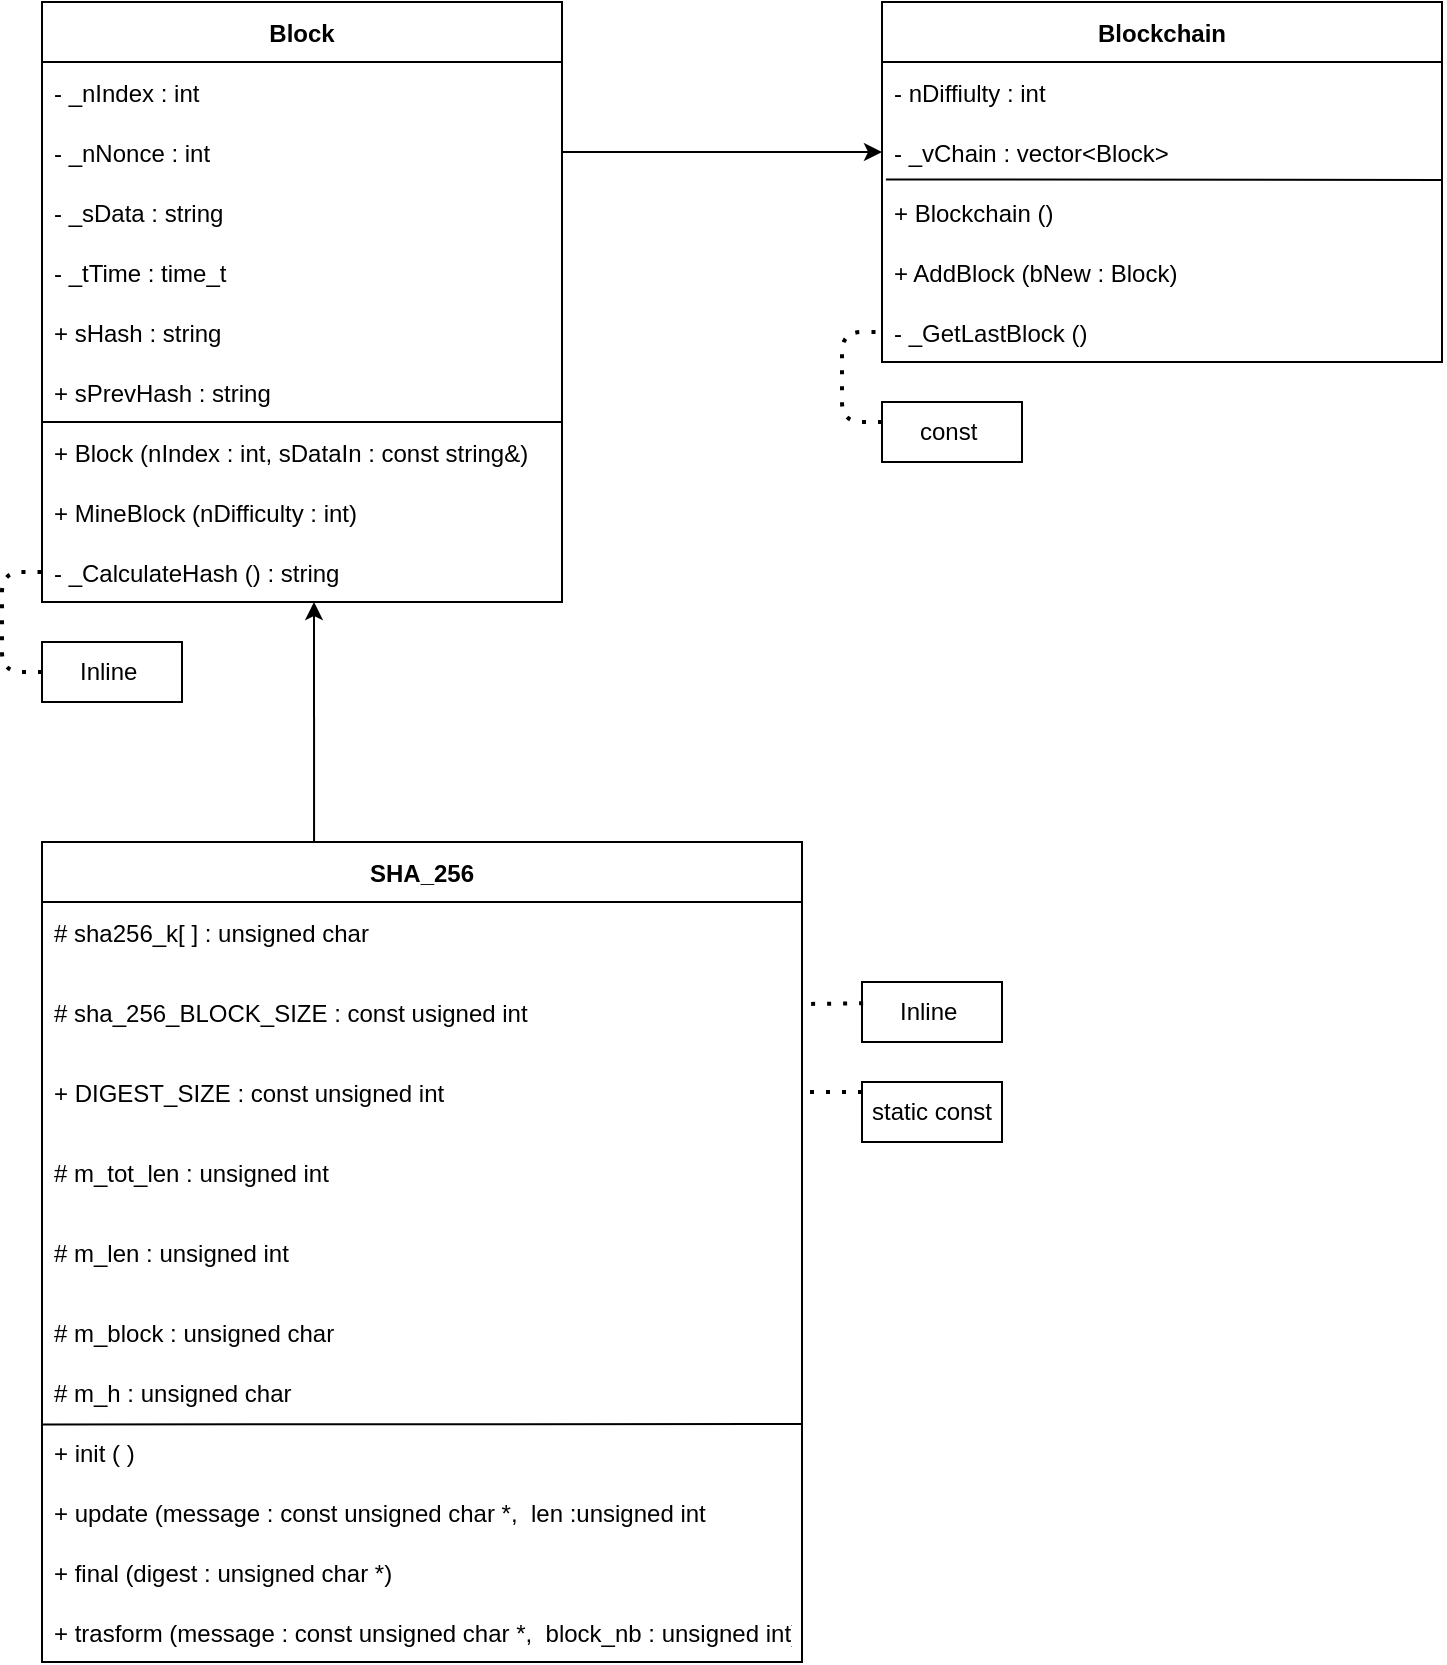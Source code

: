 <mxfile>
    <diagram id="zZce_1jZg9lnqYKlwIHB" name="Pagina-1">
        <mxGraphModel dx="800" dy="499" grid="1" gridSize="10" guides="1" tooltips="1" connect="1" arrows="1" fold="1" page="1" pageScale="1" pageWidth="827" pageHeight="1169" math="0" shadow="0">
            <root>
                <mxCell id="0"/>
                <mxCell id="1" parent="0"/>
                <mxCell id="2" value="Block" style="swimlane;fontStyle=1;childLayout=stackLayout;horizontal=1;startSize=30;horizontalStack=0;resizeParent=1;resizeParentMax=0;resizeLast=0;collapsible=1;marginBottom=0;" vertex="1" parent="1">
                    <mxGeometry x="60" y="240" width="260" height="300" as="geometry"/>
                </mxCell>
                <mxCell id="3" value="- _nIndex : int" style="text;strokeColor=none;fillColor=none;align=left;verticalAlign=middle;spacingLeft=4;spacingRight=4;overflow=hidden;points=[[0,0.5],[1,0.5]];portConstraint=eastwest;rotatable=0;" vertex="1" parent="2">
                    <mxGeometry y="30" width="260" height="30" as="geometry"/>
                </mxCell>
                <mxCell id="4" value="- _nNonce : int" style="text;strokeColor=none;fillColor=none;align=left;verticalAlign=middle;spacingLeft=4;spacingRight=4;overflow=hidden;points=[[0,0.5],[1,0.5]];portConstraint=eastwest;rotatable=0;" vertex="1" parent="2">
                    <mxGeometry y="60" width="260" height="30" as="geometry"/>
                </mxCell>
                <mxCell id="7" value="- _sData : string" style="text;strokeColor=none;fillColor=none;align=left;verticalAlign=middle;spacingLeft=4;spacingRight=4;overflow=hidden;points=[[0,0.5],[1,0.5]];portConstraint=eastwest;rotatable=0;" vertex="1" parent="2">
                    <mxGeometry y="90" width="260" height="30" as="geometry"/>
                </mxCell>
                <mxCell id="8" value="- _tTime : time_t" style="text;strokeColor=none;fillColor=none;align=left;verticalAlign=middle;spacingLeft=4;spacingRight=4;overflow=hidden;points=[[0,0.5],[1,0.5]];portConstraint=eastwest;rotatable=0;" vertex="1" parent="2">
                    <mxGeometry y="120" width="260" height="30" as="geometry"/>
                </mxCell>
                <mxCell id="9" value="+ sHash : string" style="text;strokeColor=none;fillColor=none;align=left;verticalAlign=middle;spacingLeft=4;spacingRight=4;overflow=hidden;points=[[0,0.5],[1,0.5]];portConstraint=eastwest;rotatable=0;" vertex="1" parent="2">
                    <mxGeometry y="150" width="260" height="30" as="geometry"/>
                </mxCell>
                <mxCell id="10" value="+ sPrevHash : string" style="text;strokeColor=none;fillColor=none;align=left;verticalAlign=middle;spacingLeft=4;spacingRight=4;overflow=hidden;points=[[0,0.5],[1,0.5]];portConstraint=eastwest;rotatable=0;" vertex="1" parent="2">
                    <mxGeometry y="180" width="260" height="30" as="geometry"/>
                </mxCell>
                <mxCell id="11" value="+ Block (nIndex : int, sDataIn : const string&amp;)" style="text;strokeColor=none;fillColor=none;align=left;verticalAlign=middle;spacingLeft=4;spacingRight=4;overflow=hidden;points=[[0,0.5],[1,0.5]];portConstraint=eastwest;rotatable=0;" vertex="1" parent="2">
                    <mxGeometry y="210" width="260" height="30" as="geometry"/>
                </mxCell>
                <mxCell id="17" value="" style="endArrow=none;html=1;" edge="1" parent="2">
                    <mxGeometry width="50" height="50" relative="1" as="geometry">
                        <mxPoint y="210" as="sourcePoint"/>
                        <mxPoint x="260" y="210" as="targetPoint"/>
                    </mxGeometry>
                </mxCell>
                <mxCell id="12" value="+ MineBlock (nDifficulty : int)" style="text;strokeColor=none;fillColor=none;align=left;verticalAlign=middle;spacingLeft=4;spacingRight=4;overflow=hidden;points=[[0,0.5],[1,0.5]];portConstraint=eastwest;rotatable=0;" vertex="1" parent="2">
                    <mxGeometry y="240" width="260" height="30" as="geometry"/>
                </mxCell>
                <mxCell id="13" value="- _CalculateHash () : string" style="text;strokeColor=none;fillColor=none;align=left;verticalAlign=middle;spacingLeft=4;spacingRight=4;overflow=hidden;points=[[0,0.5],[1,0.5]];portConstraint=eastwest;rotatable=0;" vertex="1" parent="2">
                    <mxGeometry y="270" width="260" height="30" as="geometry"/>
                </mxCell>
                <mxCell id="21" value="Inline&amp;nbsp;" style="rounded=0;whiteSpace=wrap;html=1;" vertex="1" parent="1">
                    <mxGeometry x="60" y="560" width="70" height="30" as="geometry"/>
                </mxCell>
                <mxCell id="32" value="" style="endArrow=none;dashed=1;html=1;dashPattern=1 3;strokeWidth=2;entryX=0;entryY=0.5;entryDx=0;entryDy=0;exitX=0;exitY=0.5;exitDx=0;exitDy=0;" edge="1" parent="1" source="21" target="13">
                    <mxGeometry width="50" height="50" relative="1" as="geometry">
                        <mxPoint x="230" y="650" as="sourcePoint"/>
                        <mxPoint x="280" y="600" as="targetPoint"/>
                        <Array as="points">
                            <mxPoint x="40" y="575"/>
                            <mxPoint x="40" y="525"/>
                        </Array>
                    </mxGeometry>
                </mxCell>
                <mxCell id="33" value="Blockchain" style="swimlane;fontStyle=1;childLayout=stackLayout;horizontal=1;startSize=30;horizontalStack=0;resizeParent=1;resizeParentMax=0;resizeLast=0;collapsible=1;marginBottom=0;" vertex="1" parent="1">
                    <mxGeometry x="480" y="240" width="280" height="180" as="geometry"/>
                </mxCell>
                <mxCell id="34" value="- nDiffiulty : int" style="text;strokeColor=none;fillColor=none;align=left;verticalAlign=middle;spacingLeft=4;spacingRight=4;overflow=hidden;points=[[0,0.5],[1,0.5]];portConstraint=eastwest;rotatable=0;" vertex="1" parent="33">
                    <mxGeometry y="30" width="280" height="30" as="geometry"/>
                </mxCell>
                <mxCell id="35" value="- _vChain : vector&lt;Block&gt;" style="text;strokeColor=none;fillColor=none;align=left;verticalAlign=middle;spacingLeft=4;spacingRight=4;overflow=hidden;points=[[0,0.5],[1,0.5]];portConstraint=eastwest;rotatable=0;" vertex="1" parent="33">
                    <mxGeometry y="60" width="280" height="30" as="geometry"/>
                </mxCell>
                <mxCell id="37" value="+ Blockchain ()" style="text;strokeColor=none;fillColor=none;align=left;verticalAlign=middle;spacingLeft=4;spacingRight=4;overflow=hidden;points=[[0,0.5],[1,0.5]];portConstraint=eastwest;rotatable=0;" vertex="1" parent="33">
                    <mxGeometry y="90" width="280" height="30" as="geometry"/>
                </mxCell>
                <mxCell id="38" value="+ AddBlock (bNew : Block)" style="text;strokeColor=none;fillColor=none;align=left;verticalAlign=middle;spacingLeft=4;spacingRight=4;overflow=hidden;points=[[0,0.5],[1,0.5]];portConstraint=eastwest;rotatable=0;" vertex="1" parent="33">
                    <mxGeometry y="120" width="280" height="30" as="geometry"/>
                </mxCell>
                <mxCell id="39" value="- _GetLastBlock () " style="text;strokeColor=none;fillColor=none;align=left;verticalAlign=middle;spacingLeft=4;spacingRight=4;overflow=hidden;points=[[0,0.5],[1,0.5]];portConstraint=eastwest;rotatable=0;" vertex="1" parent="33">
                    <mxGeometry y="150" width="280" height="30" as="geometry"/>
                </mxCell>
                <mxCell id="40" value="" style="endArrow=none;html=1;entryX=0.007;entryY=-0.042;entryDx=0;entryDy=0;entryPerimeter=0;" edge="1" parent="33" target="37">
                    <mxGeometry width="50" height="50" relative="1" as="geometry">
                        <mxPoint x="280" y="89" as="sourcePoint"/>
                        <mxPoint x="40" y="160" as="targetPoint"/>
                    </mxGeometry>
                </mxCell>
                <mxCell id="41" value="" style="endArrow=none;dashed=1;html=1;dashPattern=1 3;strokeWidth=2;entryX=0;entryY=0.5;entryDx=0;entryDy=0;" edge="1" parent="1" target="39">
                    <mxGeometry width="50" height="50" relative="1" as="geometry">
                        <mxPoint x="480" y="450" as="sourcePoint"/>
                        <mxPoint x="480" y="410" as="targetPoint"/>
                        <Array as="points">
                            <mxPoint x="460" y="450"/>
                            <mxPoint x="460" y="405"/>
                        </Array>
                    </mxGeometry>
                </mxCell>
                <mxCell id="42" value="const&amp;nbsp;" style="rounded=0;whiteSpace=wrap;html=1;" vertex="1" parent="1">
                    <mxGeometry x="480" y="440" width="70" height="30" as="geometry"/>
                </mxCell>
                <mxCell id="43" value="" style="endArrow=classic;html=1;exitX=1;exitY=0.25;exitDx=0;exitDy=0;entryX=0;entryY=0.5;entryDx=0;entryDy=0;" edge="1" parent="1" source="2" target="35">
                    <mxGeometry width="50" height="50" relative="1" as="geometry">
                        <mxPoint x="460" y="450" as="sourcePoint"/>
                        <mxPoint x="510" y="400" as="targetPoint"/>
                    </mxGeometry>
                </mxCell>
                <mxCell id="44" value="SHA_256" style="swimlane;startSize=30;" vertex="1" parent="1">
                    <mxGeometry x="60" y="660" width="380" height="410" as="geometry"/>
                </mxCell>
                <mxCell id="47" value="# sha256_k[ ] : unsigned char" style="text;strokeColor=none;fillColor=none;align=left;verticalAlign=middle;spacingLeft=4;spacingRight=4;overflow=hidden;points=[[0,0.5],[1,0.5]];portConstraint=eastwest;rotatable=0;" vertex="1" parent="44">
                    <mxGeometry y="30" width="260" height="30" as="geometry"/>
                </mxCell>
                <mxCell id="48" value="# sha_256_BLOCK_SIZE : const usigned int" style="text;strokeColor=none;fillColor=none;align=left;verticalAlign=middle;spacingLeft=4;spacingRight=4;overflow=hidden;points=[[0,0.5],[1,0.5]];portConstraint=eastwest;rotatable=0;" vertex="1" parent="44">
                    <mxGeometry y="70" width="260" height="30" as="geometry"/>
                </mxCell>
                <mxCell id="49" value="+ DIGEST_SIZE : const unsigned int" style="text;strokeColor=none;fillColor=none;align=left;verticalAlign=middle;spacingLeft=4;spacingRight=4;overflow=hidden;points=[[0,0.5],[1,0.5]];portConstraint=eastwest;rotatable=0;" vertex="1" parent="44">
                    <mxGeometry y="110" width="260" height="30" as="geometry"/>
                </mxCell>
                <mxCell id="50" value="# m_tot_len : unsigned int" style="text;strokeColor=none;fillColor=none;align=left;verticalAlign=middle;spacingLeft=4;spacingRight=4;overflow=hidden;points=[[0,0.5],[1,0.5]];portConstraint=eastwest;rotatable=0;" vertex="1" parent="44">
                    <mxGeometry y="150" width="260" height="30" as="geometry"/>
                </mxCell>
                <mxCell id="52" value="# m_len : unsigned int" style="text;strokeColor=none;fillColor=none;align=left;verticalAlign=middle;spacingLeft=4;spacingRight=4;overflow=hidden;points=[[0,0.5],[1,0.5]];portConstraint=eastwest;rotatable=0;" vertex="1" parent="44">
                    <mxGeometry y="190" width="260" height="30" as="geometry"/>
                </mxCell>
                <mxCell id="53" value="# m_block : unsigned char" style="text;strokeColor=none;fillColor=none;align=left;verticalAlign=middle;spacingLeft=4;spacingRight=4;overflow=hidden;points=[[0,0.5],[1,0.5]];portConstraint=eastwest;rotatable=0;" vertex="1" parent="44">
                    <mxGeometry y="230" width="260" height="30" as="geometry"/>
                </mxCell>
                <mxCell id="59" value="# m_h : unsigned char" style="text;strokeColor=none;fillColor=none;align=left;verticalAlign=middle;spacingLeft=4;spacingRight=4;overflow=hidden;points=[[0,0.5],[1,0.5]];portConstraint=eastwest;rotatable=0;" vertex="1" parent="44">
                    <mxGeometry y="260" width="260" height="30" as="geometry"/>
                </mxCell>
                <mxCell id="60" value="" style="endArrow=none;html=1;exitX=0.002;exitY=1.04;exitDx=0;exitDy=0;exitPerimeter=0;" edge="1" parent="44" source="59">
                    <mxGeometry width="50" height="50" relative="1" as="geometry">
                        <mxPoint x="310" y="420" as="sourcePoint"/>
                        <mxPoint x="380" y="291" as="targetPoint"/>
                    </mxGeometry>
                </mxCell>
                <mxCell id="62" value="+ init ( )" style="text;strokeColor=none;fillColor=none;align=left;verticalAlign=middle;spacingLeft=4;spacingRight=4;overflow=hidden;points=[[0,0.5],[1,0.5]];portConstraint=eastwest;rotatable=0;" vertex="1" parent="44">
                    <mxGeometry y="290" width="260" height="30" as="geometry"/>
                </mxCell>
                <mxCell id="63" value="+ update (message : const unsigned char *,  len :unsigned int )" style="text;strokeColor=none;fillColor=none;align=left;verticalAlign=middle;spacingLeft=4;spacingRight=4;overflow=hidden;points=[[0,0.5],[1,0.5]];portConstraint=eastwest;rotatable=0;fontStyle=0" vertex="1" parent="44">
                    <mxGeometry y="320" width="340" height="30" as="geometry"/>
                </mxCell>
                <mxCell id="64" value="+ final (digest : unsigned char *)" style="text;strokeColor=none;fillColor=none;align=left;verticalAlign=middle;spacingLeft=4;spacingRight=4;overflow=hidden;points=[[0,0.5],[1,0.5]];portConstraint=eastwest;rotatable=0;fontStyle=0" vertex="1" parent="44">
                    <mxGeometry y="350" width="340" height="30" as="geometry"/>
                </mxCell>
                <mxCell id="65" value="+ trasform (message : const unsigned char *,  block_nb : unsigned int)" style="text;strokeColor=none;fillColor=none;align=left;verticalAlign=middle;spacingLeft=4;spacingRight=4;overflow=hidden;points=[[0,0.5],[1,0.5]];portConstraint=eastwest;rotatable=0;fontStyle=0" vertex="1" parent="44">
                    <mxGeometry y="380" width="380" height="30" as="geometry"/>
                </mxCell>
                <mxCell id="54" value="" style="endArrow=classic;html=1;exitX=0.358;exitY=0.001;exitDx=0;exitDy=0;exitPerimeter=0;" edge="1" parent="1" source="44">
                    <mxGeometry width="50" height="50" relative="1" as="geometry">
                        <mxPoint x="182" y="650" as="sourcePoint"/>
                        <mxPoint x="196" y="540" as="targetPoint"/>
                    </mxGeometry>
                </mxCell>
                <mxCell id="55" value="Inline&amp;nbsp;" style="rounded=0;whiteSpace=wrap;html=1;" vertex="1" parent="1">
                    <mxGeometry x="470" y="730" width="70" height="30" as="geometry"/>
                </mxCell>
                <mxCell id="56" value="" style="endArrow=none;dashed=1;html=1;dashPattern=1 3;strokeWidth=2;exitX=0.008;exitY=0.354;exitDx=0;exitDy=0;exitPerimeter=0;" edge="1" parent="1" source="55">
                    <mxGeometry width="50" height="50" relative="1" as="geometry">
                        <mxPoint x="360.0" y="750" as="sourcePoint"/>
                        <mxPoint x="440" y="741" as="targetPoint"/>
                        <Array as="points"/>
                    </mxGeometry>
                </mxCell>
                <mxCell id="57" value="" style="endArrow=none;dashed=1;html=1;dashPattern=1 3;strokeWidth=2;exitX=0;exitY=0.167;exitDx=0;exitDy=0;exitPerimeter=0;" edge="1" parent="1" source="58">
                    <mxGeometry width="50" height="50" relative="1" as="geometry">
                        <mxPoint x="360" y="785" as="sourcePoint"/>
                        <mxPoint x="440" y="785" as="targetPoint"/>
                        <Array as="points"/>
                    </mxGeometry>
                </mxCell>
                <mxCell id="58" value="static const" style="rounded=0;whiteSpace=wrap;html=1;" vertex="1" parent="1">
                    <mxGeometry x="470" y="780" width="70" height="30" as="geometry"/>
                </mxCell>
            </root>
        </mxGraphModel>
    </diagram>
</mxfile>